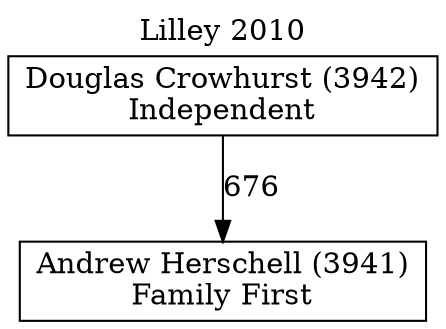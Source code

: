 // House preference flow
digraph "Andrew Herschell (3941)_Lilley_2010" {
	graph [label="Lilley 2010" labelloc=t mclimit=10]
	node [shape=box]
	"Andrew Herschell (3941)" [label="Andrew Herschell (3941)
Family First"]
	"Douglas Crowhurst (3942)" [label="Douglas Crowhurst (3942)
Independent"]
	"Douglas Crowhurst (3942)" -> "Andrew Herschell (3941)" [label=676]
}
